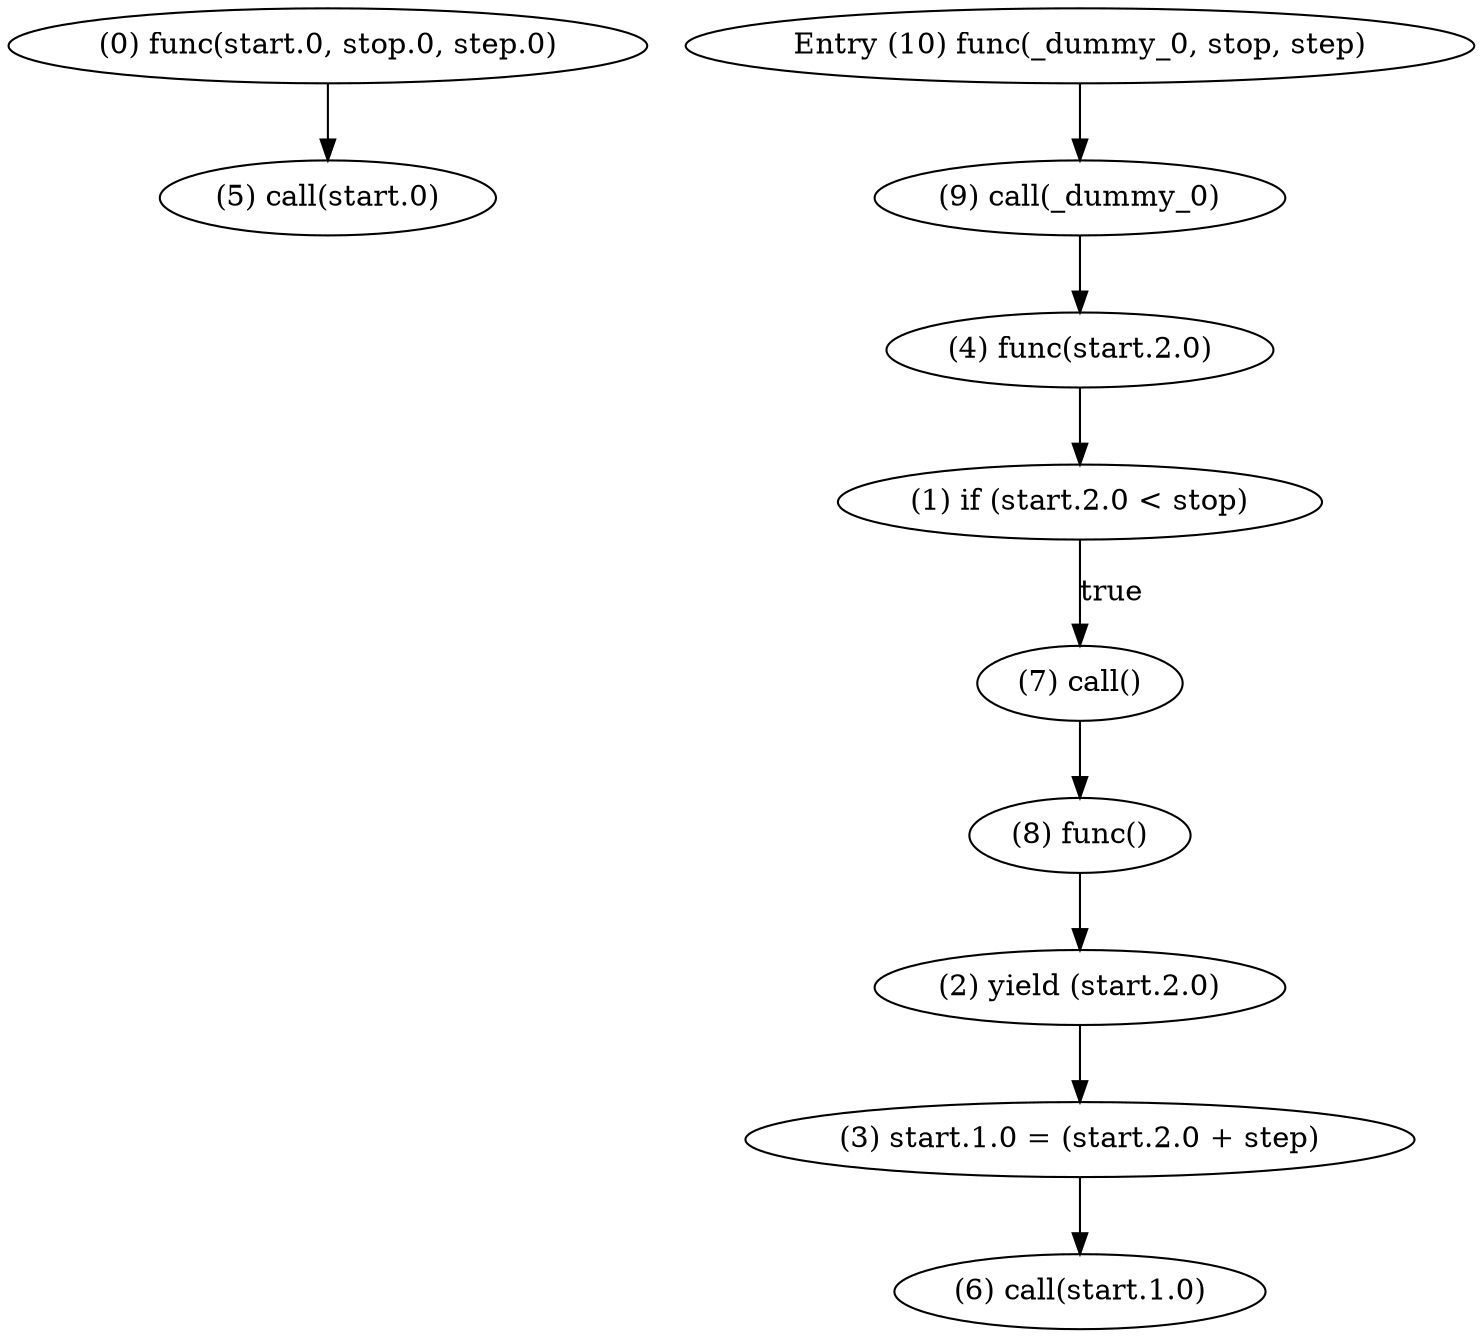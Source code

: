 digraph {
    0 [ label = "(0) func(start.0, stop.0, step.0)" ]
    1 [ label = "(1) if (start.2.0 < stop)" ]
    2 [ label = "(2) yield (start.2.0)" ]
    3 [ label = "(3) start.1.0 = (start.2.0 + step)" ]
    4 [ label = "(4) func(start.2.0)" ]
    5 [ label = "(5) call(start.0)" ]
    6 [ label = "(6) call(start.1.0)" ]
    7 [ label = "(7) call()" ]
    8 [ label = "(8) func()" ]
    9 [ label = "(9) call(_dummy_0)" ]
    10 [ label = "Entry (10) func(_dummy_0, stop, step)" ]
    0 -> 5 [ label = "" ]
    1 -> 7 [ label = "true" ]
    2 -> 3 [ label = "" ]
    3 -> 6 [ label = "" ]
    4 -> 1 [ label = "" ]
    7 -> 8 [ label = "" ]
    8 -> 2 [ label = "" ]
    9 -> 4 [ label = "" ]
    10 -> 9 [ label = "" ]
}
